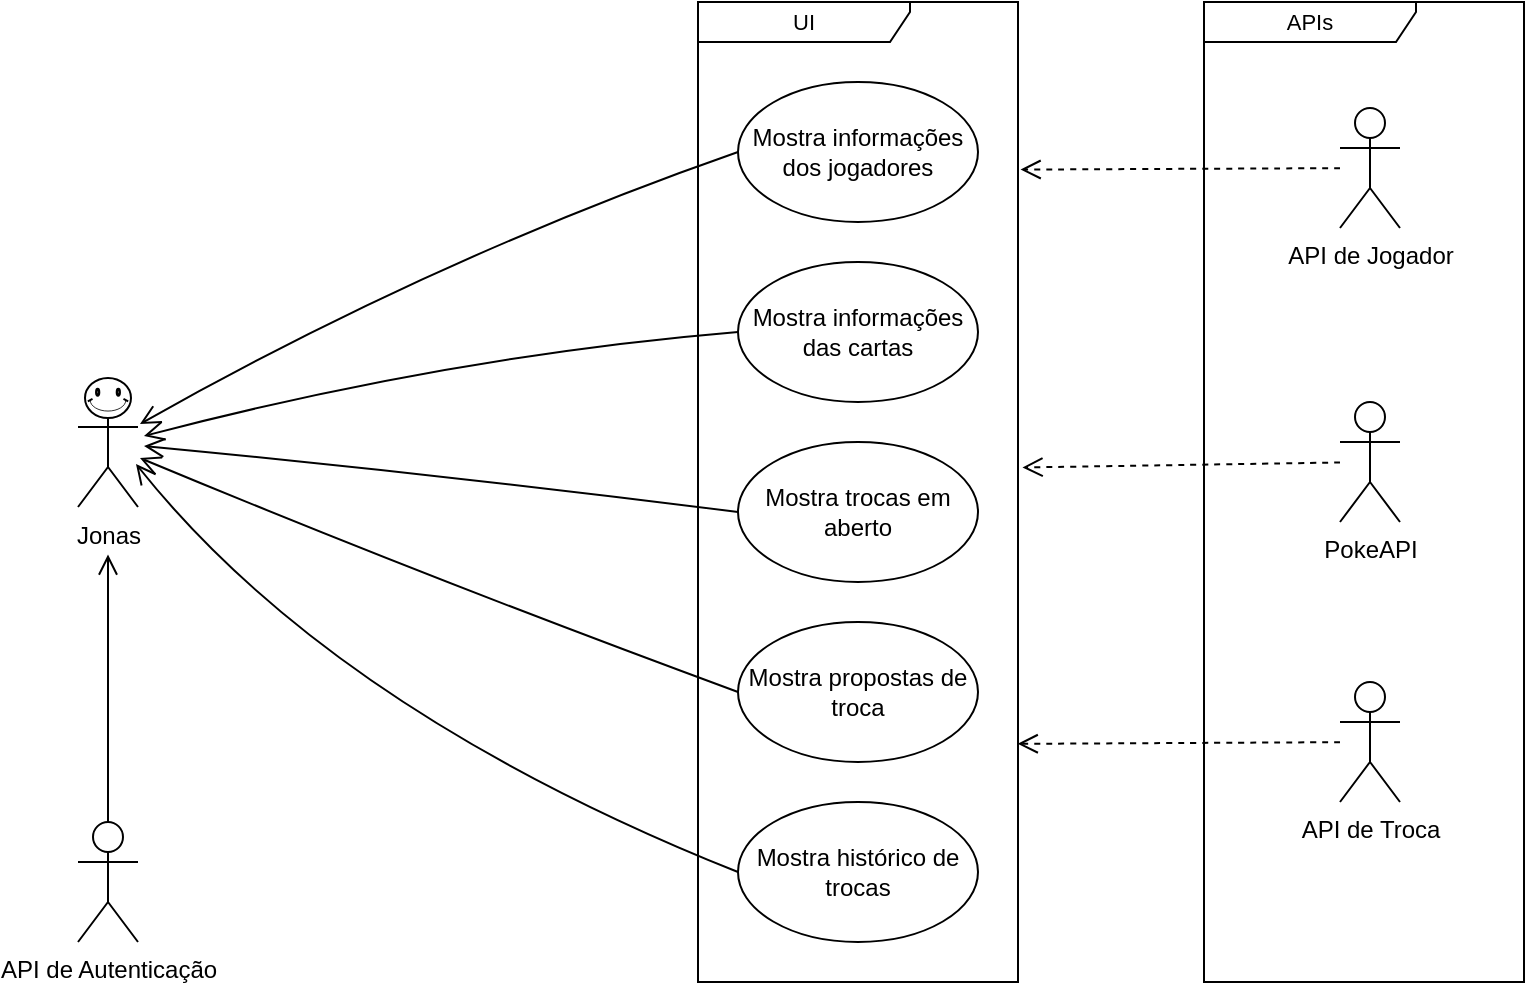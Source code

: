 <mxfile version="26.1.3" pages="2">
  <diagram name="Diagrama de caso de uso" id="q5Q0HnHNC897IRmGhIEo">
    <mxGraphModel dx="1195" dy="650" grid="0" gridSize="10" guides="1" tooltips="1" connect="1" arrows="1" fold="1" page="0" pageScale="1" pageWidth="850" pageHeight="1100" background="none" math="0" shadow="0">
      <root>
        <mxCell id="0" />
        <mxCell id="1" parent="0" />
        <mxCell id="7NV7xG-uS9PKFknftASq-3" style="edgeStyle=none;curved=1;rounded=0;orthogonalLoop=1;jettySize=auto;html=1;entryX=0;entryY=0.5;entryDx=0;entryDy=0;fontSize=12;startSize=8;endSize=8;endArrow=none;startFill=0;startArrow=open;" parent="1" target="cr2DgL153ClsetmP0AdC-1" edge="1">
          <mxGeometry relative="1" as="geometry">
            <Array as="points">
              <mxPoint x="316" y="247" />
            </Array>
            <mxPoint x="400" y="195" as="targetPoint" />
            <mxPoint x="163" y="287" as="sourcePoint" />
          </mxGeometry>
        </mxCell>
        <mxCell id="7NV7xG-uS9PKFknftASq-5" style="edgeStyle=none;curved=1;rounded=0;orthogonalLoop=1;jettySize=auto;html=1;entryX=0;entryY=0.5;entryDx=0;entryDy=0;fontSize=12;startSize=8;endSize=8;endArrow=none;startFill=0;startArrow=open;" parent="1" target="cr2DgL153ClsetmP0AdC-2" edge="1">
          <mxGeometry relative="1" as="geometry">
            <Array as="points">
              <mxPoint x="310" y="306" />
            </Array>
            <mxPoint x="400" y="335" as="targetPoint" />
            <mxPoint x="163" y="292" as="sourcePoint" />
          </mxGeometry>
        </mxCell>
        <mxCell id="7NV7xG-uS9PKFknftASq-6" style="edgeStyle=none;curved=1;rounded=0;orthogonalLoop=1;jettySize=auto;html=1;entryX=0;entryY=0.5;entryDx=0;entryDy=0;fontSize=12;startSize=8;endSize=8;endArrow=none;startFill=0;startArrow=open;" parent="1" target="cr2DgL153ClsetmP0AdC-4" edge="1">
          <mxGeometry relative="1" as="geometry">
            <Array as="points">
              <mxPoint x="305" y="358" />
            </Array>
            <mxPoint x="400" y="405" as="targetPoint" />
            <mxPoint x="161" y="298" as="sourcePoint" />
          </mxGeometry>
        </mxCell>
        <mxCell id="7NV7xG-uS9PKFknftASq-7" style="edgeStyle=none;curved=1;rounded=0;orthogonalLoop=1;jettySize=auto;html=1;entryX=0;entryY=0.5;entryDx=0;entryDy=0;fontSize=12;startSize=8;endSize=8;endArrow=none;startFill=0;startArrow=open;" parent="1" target="cr2DgL153ClsetmP0AdC-5" edge="1">
          <mxGeometry relative="1" as="geometry">
            <Array as="points">
              <mxPoint x="257" y="424" />
            </Array>
            <mxPoint x="400" y="475" as="targetPoint" />
            <mxPoint x="159" y="301" as="sourcePoint" />
          </mxGeometry>
        </mxCell>
        <mxCell id="1iPAXhDrvb-g_Z3nLl4W-2" value="Jonas" style="shape=umlActor;verticalLabelPosition=bottom;verticalAlign=top;html=1;outlineConnect=0;labelBackgroundColor=none;" parent="1" vertex="1">
          <mxGeometry x="130" y="262.5" width="30" height="60" as="geometry" />
        </mxCell>
        <mxCell id="1iPAXhDrvb-g_Z3nLl4W-13" value="" style="verticalLabelPosition=bottom;verticalAlign=top;html=1;shape=mxgraph.basic.smiley;labelBackgroundColor=none;" parent="1" vertex="1">
          <mxGeometry x="133.5" y="258" width="23" height="20" as="geometry" />
        </mxCell>
        <mxCell id="cr2DgL153ClsetmP0AdC-1" value="Mostra informações das cartas" style="ellipse;whiteSpace=wrap;html=1;" parent="1" vertex="1">
          <mxGeometry x="460" y="200" width="120" height="70" as="geometry" />
        </mxCell>
        <mxCell id="cr2DgL153ClsetmP0AdC-2" value="Mostra trocas em aberto" style="ellipse;whiteSpace=wrap;html=1;" parent="1" vertex="1">
          <mxGeometry x="460" y="290" width="120" height="70" as="geometry" />
        </mxCell>
        <mxCell id="cr2DgL153ClsetmP0AdC-3" value="Mostra i&lt;span style=&quot;background-color: transparent; color: light-dark(rgb(0, 0, 0), rgb(255, 255, 255));&quot;&gt;nformações dos jogadores&lt;/span&gt;" style="ellipse;whiteSpace=wrap;html=1;" parent="1" vertex="1">
          <mxGeometry x="460" y="110" width="120" height="70" as="geometry" />
        </mxCell>
        <mxCell id="cr2DgL153ClsetmP0AdC-4" value="Mostra propostas de troca" style="ellipse;whiteSpace=wrap;html=1;" parent="1" vertex="1">
          <mxGeometry x="460" y="380" width="120" height="70" as="geometry" />
        </mxCell>
        <mxCell id="cr2DgL153ClsetmP0AdC-5" value="Mostra histórico de trocas" style="ellipse;whiteSpace=wrap;html=1;" parent="1" vertex="1">
          <mxGeometry x="460" y="470" width="120" height="70" as="geometry" />
        </mxCell>
        <mxCell id="01l0vP2sXItomz10LRTy-16" style="edgeStyle=none;shape=connector;curved=1;rounded=0;orthogonalLoop=1;jettySize=auto;html=1;entryX=0;entryY=0.5;entryDx=0;entryDy=0;strokeColor=default;align=center;verticalAlign=middle;fontFamily=Helvetica;fontSize=12;fontColor=default;labelBackgroundColor=default;startFill=0;startSize=8;endArrow=none;endSize=8;startArrow=open;" parent="1" target="cr2DgL153ClsetmP0AdC-3" edge="1">
          <mxGeometry relative="1" as="geometry">
            <Array as="points">
              <mxPoint x="308" y="198" />
            </Array>
            <mxPoint x="161" y="281" as="sourcePoint" />
          </mxGeometry>
        </mxCell>
        <mxCell id="fW-dDwqVfDjb9ZclWdb1-9" value="UI" style="shape=umlFrame;whiteSpace=wrap;html=1;pointerEvents=0;fontFamily=Helvetica;fontSize=11;fontColor=default;labelBackgroundColor=default;width=106;height=20;" parent="1" vertex="1">
          <mxGeometry x="440" y="70" width="160" height="490" as="geometry" />
        </mxCell>
        <mxCell id="01l0vP2sXItomz10LRTy-3" value="APIs" style="shape=umlFrame;whiteSpace=wrap;html=1;pointerEvents=0;fontFamily=Helvetica;fontSize=11;fontColor=default;labelBackgroundColor=default;width=106;height=20;" parent="1" vertex="1">
          <mxGeometry x="693" y="70" width="160" height="490" as="geometry" />
        </mxCell>
        <mxCell id="AETbVoD7sWcdyevvZo6Y-5" value="API de Jogador" style="shape=umlActor;verticalLabelPosition=bottom;verticalAlign=top;html=1;outlineConnect=0;" parent="1" vertex="1">
          <mxGeometry x="761" y="123" width="30" height="60" as="geometry" />
        </mxCell>
        <mxCell id="AETbVoD7sWcdyevvZo6Y-9" value="PokeAPI" style="shape=umlActor;verticalLabelPosition=bottom;verticalAlign=top;html=1;outlineConnect=0;" parent="1" vertex="1">
          <mxGeometry x="761" y="270" width="30" height="60" as="geometry" />
        </mxCell>
        <mxCell id="AETbVoD7sWcdyevvZo6Y-10" value="API de Troca" style="shape=umlActor;verticalLabelPosition=bottom;verticalAlign=top;html=1;outlineConnect=0;" parent="1" vertex="1">
          <mxGeometry x="761" y="410" width="30" height="60" as="geometry" />
        </mxCell>
        <mxCell id="AETbVoD7sWcdyevvZo6Y-13" style="edgeStyle=none;curved=1;rounded=0;orthogonalLoop=1;jettySize=auto;html=1;entryX=1.008;entryY=0.171;entryDx=0;entryDy=0;entryPerimeter=0;fontSize=12;startSize=8;endSize=8;endArrow=open;endFill=0;dashed=1;" parent="1" source="AETbVoD7sWcdyevvZo6Y-5" target="fW-dDwqVfDjb9ZclWdb1-9" edge="1">
          <mxGeometry relative="1" as="geometry" />
        </mxCell>
        <mxCell id="AETbVoD7sWcdyevvZo6Y-14" style="edgeStyle=none;curved=1;rounded=0;orthogonalLoop=1;jettySize=auto;html=1;entryX=0.999;entryY=0.757;entryDx=0;entryDy=0;entryPerimeter=0;fontSize=12;startSize=8;endSize=8;endArrow=open;endFill=0;dashed=1;" parent="1" source="AETbVoD7sWcdyevvZo6Y-10" target="fW-dDwqVfDjb9ZclWdb1-9" edge="1">
          <mxGeometry relative="1" as="geometry" />
        </mxCell>
        <mxCell id="AETbVoD7sWcdyevvZo6Y-15" style="edgeStyle=none;curved=1;rounded=0;orthogonalLoop=1;jettySize=auto;html=1;entryX=1.014;entryY=0.475;entryDx=0;entryDy=0;entryPerimeter=0;fontSize=12;startSize=8;endSize=8;endArrow=open;endFill=0;dashed=1;" parent="1" source="AETbVoD7sWcdyevvZo6Y-9" target="fW-dDwqVfDjb9ZclWdb1-9" edge="1">
          <mxGeometry relative="1" as="geometry" />
        </mxCell>
        <mxCell id="AETbVoD7sWcdyevvZo6Y-17" style="edgeStyle=none;curved=1;rounded=0;orthogonalLoop=1;jettySize=auto;html=1;fontSize=12;startSize=8;endSize=8;endArrow=open;endFill=0;" parent="1" source="AETbVoD7sWcdyevvZo6Y-16" edge="1">
          <mxGeometry relative="1" as="geometry">
            <mxPoint x="145" y="346.238" as="targetPoint" />
          </mxGeometry>
        </mxCell>
        <mxCell id="AETbVoD7sWcdyevvZo6Y-16" value="API de Autenticação" style="shape=umlActor;verticalLabelPosition=bottom;verticalAlign=top;html=1;outlineConnect=0;" parent="1" vertex="1">
          <mxGeometry x="130" y="480" width="30" height="60" as="geometry" />
        </mxCell>
      </root>
    </mxGraphModel>
  </diagram>
  <diagram id="-CV712XTLlUQQxjlEUlC" name="Diagrama de classes">
    <mxGraphModel dx="724" dy="468" grid="0" gridSize="10" guides="1" tooltips="1" connect="1" arrows="1" fold="1" page="0" pageScale="1" pageWidth="850" pageHeight="1100" math="0" shadow="0">
      <root>
        <mxCell id="0" />
        <mxCell id="1" parent="0" />
        <mxCell id="NgLpLEp_pREK2nsnqpGd-26" value="&lt;div style=&quot;line-height: 150%;&quot;&gt;&lt;p style=&quot;margin:0px;margin-top:4px;text-align:center;&quot;&gt;&lt;b&gt;ADM&lt;/b&gt;&lt;/p&gt;&lt;hr size=&quot;1&quot; style=&quot;border-style:solid;&quot;&gt;&lt;p style=&quot;margin:0px;margin-left:4px;&quot;&gt;- token: String&lt;/p&gt;&lt;p style=&quot;margin:0px;margin-left:4px;&quot;&gt;+ nome: String&lt;/p&gt;&lt;p style=&quot;margin:0px;margin-left:4px;&quot;&gt;+ email: String&lt;/p&gt;&lt;hr size=&quot;1&quot; style=&quot;border-style:solid;&quot;&gt;&lt;p style=&quot;margin:0px;margin-left:4px;&quot;&gt;&lt;br&gt;&lt;/p&gt;&lt;p style=&quot;margin:0px;margin-left:4px;&quot;&gt;&lt;br&gt;&lt;/p&gt;&lt;/div&gt;" style="verticalAlign=top;align=left;overflow=fill;html=1;whiteSpace=wrap;" parent="1" vertex="1">
          <mxGeometry x="25" y="149" width="187" height="127" as="geometry" />
        </mxCell>
        <mxCell id="Z8R0I0xb3j2OHpnb4Ci0-22" style="edgeStyle=none;shape=connector;curved=1;rounded=0;orthogonalLoop=1;jettySize=auto;html=1;entryX=0.5;entryY=1;entryDx=0;entryDy=0;strokeColor=default;align=center;verticalAlign=middle;fontFamily=Helvetica;fontSize=12;fontColor=default;labelBackgroundColor=default;startFill=0;startSize=8;endArrow=classic;endSize=8;endFill=1;exitX=0.75;exitY=1;exitDx=0;exitDy=0;" parent="1" edge="1">
          <mxGeometry relative="1" as="geometry">
            <Array as="points">
              <mxPoint x="9" y="1148" />
            </Array>
            <mxPoint x="-83" y="934" as="targetPoint" />
          </mxGeometry>
        </mxCell>
        <mxCell id="1vm18joi6ZdQncbu0h7F-1" value="&lt;div style=&quot;line-height: 150%;&quot;&gt;&lt;p style=&quot;margin:0px;margin-top:4px;text-align:center;&quot;&gt;&lt;b&gt;UI&lt;/b&gt;&lt;/p&gt;&lt;hr size=&quot;1&quot; style=&quot;border-style:solid;&quot;&gt;&lt;p style=&quot;margin:0px;margin-left:4px;&quot;&gt;&lt;/p&gt;&lt;p style=&quot;margin:0px;margin-left:4px;&quot;&gt;- autheticateADM()&lt;/p&gt;&lt;p style=&quot;margin:0px;margin-left:4px;&quot;&gt;&lt;span style=&quot;background-color: transparent; color: light-dark(rgb(0, 0, 0), rgb(255, 255, 255));&quot;&gt;+&amp;nbsp;&lt;/span&gt;&lt;span style=&quot;background-color: transparent; color: light-dark(rgb(0, 0, 0), rgb(255, 255, 255)); text-align: center;&quot;&gt;Mostra&lt;/span&gt;&lt;span style=&quot;text-align: center;&quot;&gt;_&lt;/span&gt;&lt;span style=&quot;background-color: transparent; color: light-dark(rgb(0, 0, 0), rgb(255, 255, 255)); text-align: center;&quot;&gt;i&lt;/span&gt;&lt;span style=&quot;background-color: transparent; color: light-dark(rgb(0, 0, 0), rgb(255, 255, 255)); text-align: center;&quot;&gt;nformacoes&lt;/span&gt;&lt;span style=&quot;text-align: center;&quot;&gt;_&lt;/span&gt;&lt;span style=&quot;background-color: transparent; color: light-dark(rgb(0, 0, 0), rgb(255, 255, 255)); text-align: center;&quot;&gt;dos&lt;/span&gt;&lt;span style=&quot;text-align: center;&quot;&gt;_&lt;/span&gt;&lt;span style=&quot;background-color: transparent; color: light-dark(rgb(0, 0, 0), rgb(255, 255, 255)); text-align: center;&quot;&gt;jogadores()&lt;/span&gt;&lt;/p&gt;&lt;p style=&quot;margin:0px;margin-left:4px;&quot;&gt;+&amp;nbsp;&lt;span style=&quot;text-align: center;&quot;&gt;Mostra&lt;/span&gt;&lt;span style=&quot;text-align: center;&quot;&gt;_&lt;/span&gt;&lt;span style=&quot;text-align: center;&quot;&gt;informacoes&lt;/span&gt;&lt;span style=&quot;text-align: center;&quot;&gt;_&lt;/span&gt;&lt;span style=&quot;text-align: center;&quot;&gt;das&lt;/span&gt;&lt;span style=&quot;text-align: center;&quot;&gt;_&lt;/span&gt;&lt;span style=&quot;text-align: center;&quot;&gt;cartas&lt;/span&gt;()&lt;/p&gt;&lt;p style=&quot;margin:0px;margin-left:4px;&quot;&gt;+&amp;nbsp;&lt;span style=&quot;text-align: center;&quot;&gt;Mostra&lt;/span&gt;&lt;span style=&quot;text-align: center;&quot;&gt;_&lt;/span&gt;&lt;span style=&quot;text-align: center;&quot;&gt;trocas&lt;/span&gt;&lt;span style=&quot;text-align: center;&quot;&gt;_&lt;/span&gt;&lt;span style=&quot;text-align: center;&quot;&gt;em&lt;/span&gt;&lt;span style=&quot;text-align: center;&quot;&gt;_&lt;/span&gt;&lt;span style=&quot;text-align: center;&quot;&gt;aberto&lt;/span&gt;()&lt;/p&gt;&lt;p style=&quot;margin:0px;margin-left:4px;&quot;&gt;+&amp;nbsp;&lt;span style=&quot;text-align: center;&quot;&gt;Mostra_propostas&lt;/span&gt;&lt;span style=&quot;text-align: center;&quot;&gt;_&lt;/span&gt;&lt;span style=&quot;text-align: center;&quot;&gt;de&lt;/span&gt;&lt;span style=&quot;text-align: center;&quot;&gt;_&lt;/span&gt;&lt;span style=&quot;text-align: center;&quot;&gt;troca&lt;/span&gt;()&lt;/p&gt;&lt;p style=&quot;margin:0px;margin-left:4px;&quot;&gt;+&amp;nbsp;&lt;span style=&quot;text-align: center;&quot;&gt;Mostra_historico_de_trocas&lt;/span&gt;()&lt;/p&gt;&lt;p style=&quot;margin:0px;margin-left:4px;&quot;&gt;&lt;br&gt;&lt;/p&gt;&lt;/div&gt;" style="verticalAlign=top;align=left;overflow=fill;html=1;whiteSpace=wrap;" vertex="1" parent="1">
          <mxGeometry x="6.25" y="322" width="224.5" height="165" as="geometry" />
        </mxCell>
      </root>
    </mxGraphModel>
  </diagram>
</mxfile>
